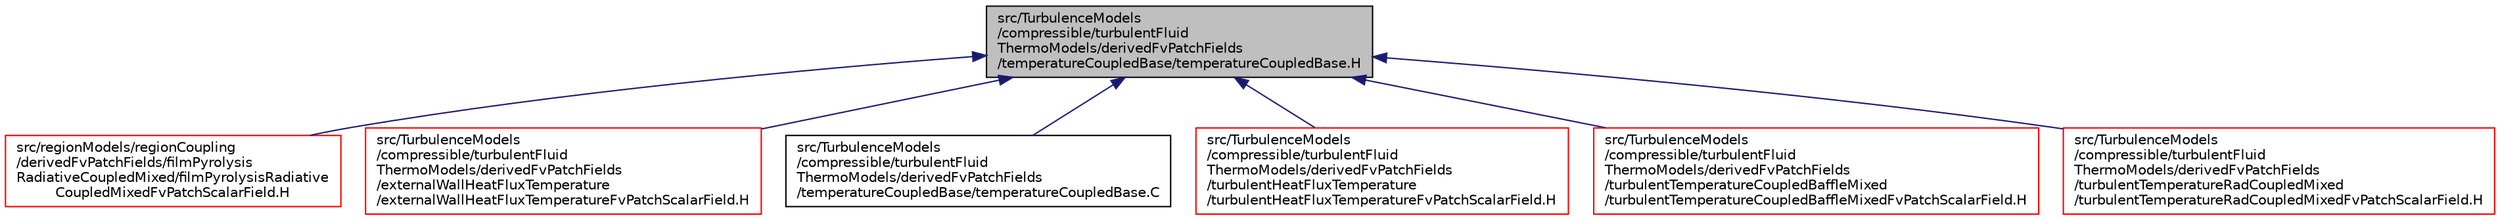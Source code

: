 digraph "src/TurbulenceModels/compressible/turbulentFluidThermoModels/derivedFvPatchFields/temperatureCoupledBase/temperatureCoupledBase.H"
{
  bgcolor="transparent";
  edge [fontname="Helvetica",fontsize="10",labelfontname="Helvetica",labelfontsize="10"];
  node [fontname="Helvetica",fontsize="10",shape=record];
  Node1 [label="src/TurbulenceModels\l/compressible/turbulentFluid\lThermoModels/derivedFvPatchFields\l/temperatureCoupledBase/temperatureCoupledBase.H",height=0.2,width=0.4,color="black", fillcolor="grey75", style="filled", fontcolor="black"];
  Node1 -> Node2 [dir="back",color="midnightblue",fontsize="10",style="solid",fontname="Helvetica"];
  Node2 [label="src/regionModels/regionCoupling\l/derivedFvPatchFields/filmPyrolysis\lRadiativeCoupledMixed/filmPyrolysisRadiative\lCoupledMixedFvPatchScalarField.H",height=0.2,width=0.4,color="red",URL="$a09575.html"];
  Node1 -> Node3 [dir="back",color="midnightblue",fontsize="10",style="solid",fontname="Helvetica"];
  Node3 [label="src/TurbulenceModels\l/compressible/turbulentFluid\lThermoModels/derivedFvPatchFields\l/externalWallHeatFluxTemperature\l/externalWallHeatFluxTemperatureFvPatchScalarField.H",height=0.2,width=0.4,color="red",URL="$a10725.html"];
  Node1 -> Node4 [dir="back",color="midnightblue",fontsize="10",style="solid",fontname="Helvetica"];
  Node4 [label="src/TurbulenceModels\l/compressible/turbulentFluid\lThermoModels/derivedFvPatchFields\l/temperatureCoupledBase/temperatureCoupledBase.C",height=0.2,width=0.4,color="black",URL="$a10726.html"];
  Node1 -> Node5 [dir="back",color="midnightblue",fontsize="10",style="solid",fontname="Helvetica"];
  Node5 [label="src/TurbulenceModels\l/compressible/turbulentFluid\lThermoModels/derivedFvPatchFields\l/turbulentHeatFluxTemperature\l/turbulentHeatFluxTemperatureFvPatchScalarField.H",height=0.2,width=0.4,color="red",URL="$a10738.html"];
  Node1 -> Node6 [dir="back",color="midnightblue",fontsize="10",style="solid",fontname="Helvetica"];
  Node6 [label="src/TurbulenceModels\l/compressible/turbulentFluid\lThermoModels/derivedFvPatchFields\l/turbulentTemperatureCoupledBaffleMixed\l/turbulentTemperatureCoupledBaffleMixedFvPatchScalarField.H",height=0.2,width=0.4,color="red",URL="$a10740.html"];
  Node1 -> Node7 [dir="back",color="midnightblue",fontsize="10",style="solid",fontname="Helvetica"];
  Node7 [label="src/TurbulenceModels\l/compressible/turbulentFluid\lThermoModels/derivedFvPatchFields\l/turbulentTemperatureRadCoupledMixed\l/turbulentTemperatureRadCoupledMixedFvPatchScalarField.H",height=0.2,width=0.4,color="red",URL="$a10742.html"];
}
